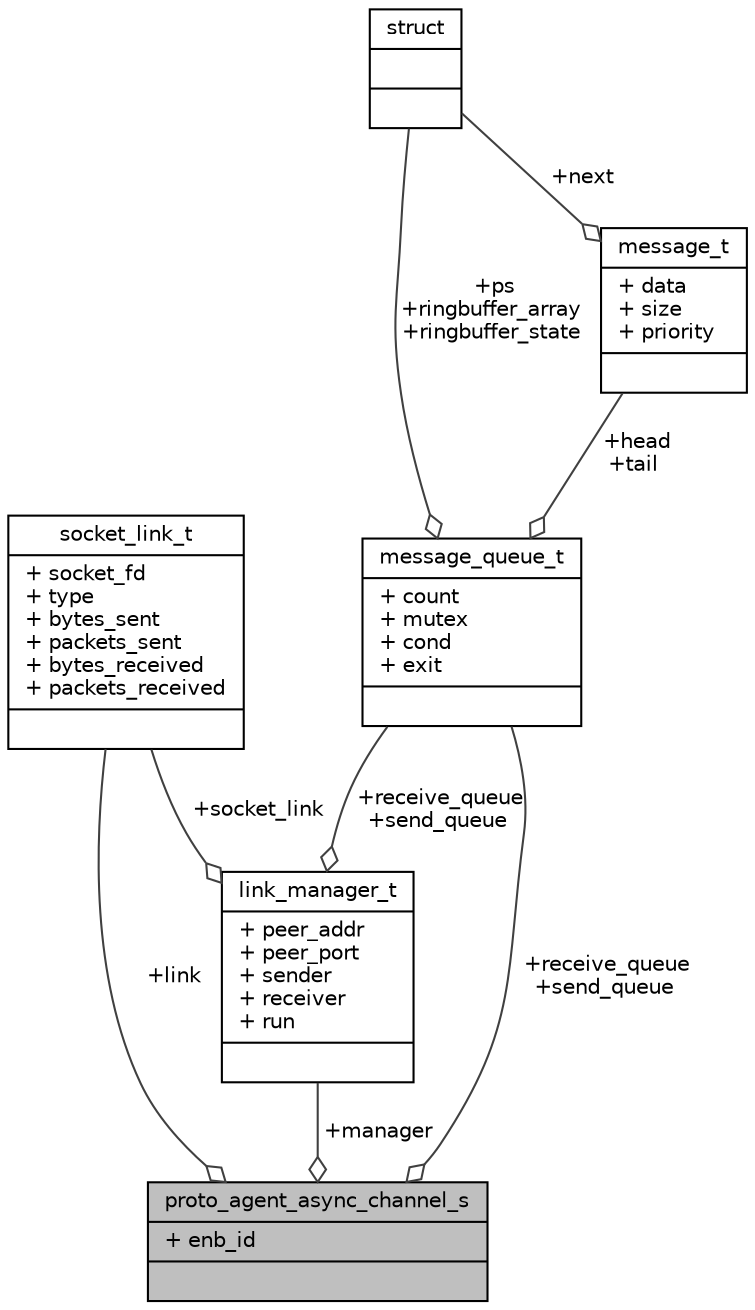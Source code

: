 digraph "proto_agent_async_channel_s"
{
 // LATEX_PDF_SIZE
  edge [fontname="Helvetica",fontsize="10",labelfontname="Helvetica",labelfontsize="10"];
  node [fontname="Helvetica",fontsize="10",shape=record];
  Node1 [label="{proto_agent_async_channel_s\n|+ enb_id\l|}",height=0.2,width=0.4,color="black", fillcolor="grey75", style="filled", fontcolor="black",tooltip=" "];
  Node2 -> Node1 [color="grey25",fontsize="10",style="solid",label=" +receive_queue\n+send_queue" ,arrowhead="odiamond",fontname="Helvetica"];
  Node2 [label="{message_queue_t\n|+ count\l+ mutex\l+ cond\l+ exit\l|}",height=0.2,width=0.4,color="black", fillcolor="white", style="filled",URL="$structmessage__queue__t.html",tooltip=" "];
  Node3 -> Node2 [color="grey25",fontsize="10",style="solid",label=" +head\n+tail" ,arrowhead="odiamond",fontname="Helvetica"];
  Node3 [label="{message_t\n|+ data\l+ size\l+ priority\l|}",height=0.2,width=0.4,color="black", fillcolor="white", style="filled",URL="$structmessage__t.html",tooltip=" "];
  Node4 -> Node3 [color="grey25",fontsize="10",style="solid",label=" +next" ,arrowhead="odiamond",fontname="Helvetica"];
  Node4 [label="{struct\n||}",height=0.2,width=0.4,color="black", fillcolor="white", style="filled",URL="$structstruct.html",tooltip="holds vehicle id and initial pointer to the head of the linked list in hastable"];
  Node4 -> Node2 [color="grey25",fontsize="10",style="solid",label=" +ps\n+ringbuffer_array\n+ringbuffer_state" ,arrowhead="odiamond",fontname="Helvetica"];
  Node5 -> Node1 [color="grey25",fontsize="10",style="solid",label=" +link" ,arrowhead="odiamond",fontname="Helvetica"];
  Node5 [label="{socket_link_t\n|+ socket_fd\l+ type\l+ bytes_sent\l+ packets_sent\l+ bytes_received\l+ packets_received\l|}",height=0.2,width=0.4,color="black", fillcolor="white", style="filled",URL="$structsocket__link__t.html",tooltip=" "];
  Node6 -> Node1 [color="grey25",fontsize="10",style="solid",label=" +manager" ,arrowhead="odiamond",fontname="Helvetica"];
  Node6 [label="{link_manager_t\n|+ peer_addr\l+ peer_port\l+ sender\l+ receiver\l+ run\l|}",height=0.2,width=0.4,color="black", fillcolor="white", style="filled",URL="$structlink__manager__t.html",tooltip=" "];
  Node2 -> Node6 [color="grey25",fontsize="10",style="solid",label=" +receive_queue\n+send_queue" ,arrowhead="odiamond",fontname="Helvetica"];
  Node5 -> Node6 [color="grey25",fontsize="10",style="solid",label=" +socket_link" ,arrowhead="odiamond",fontname="Helvetica"];
}
